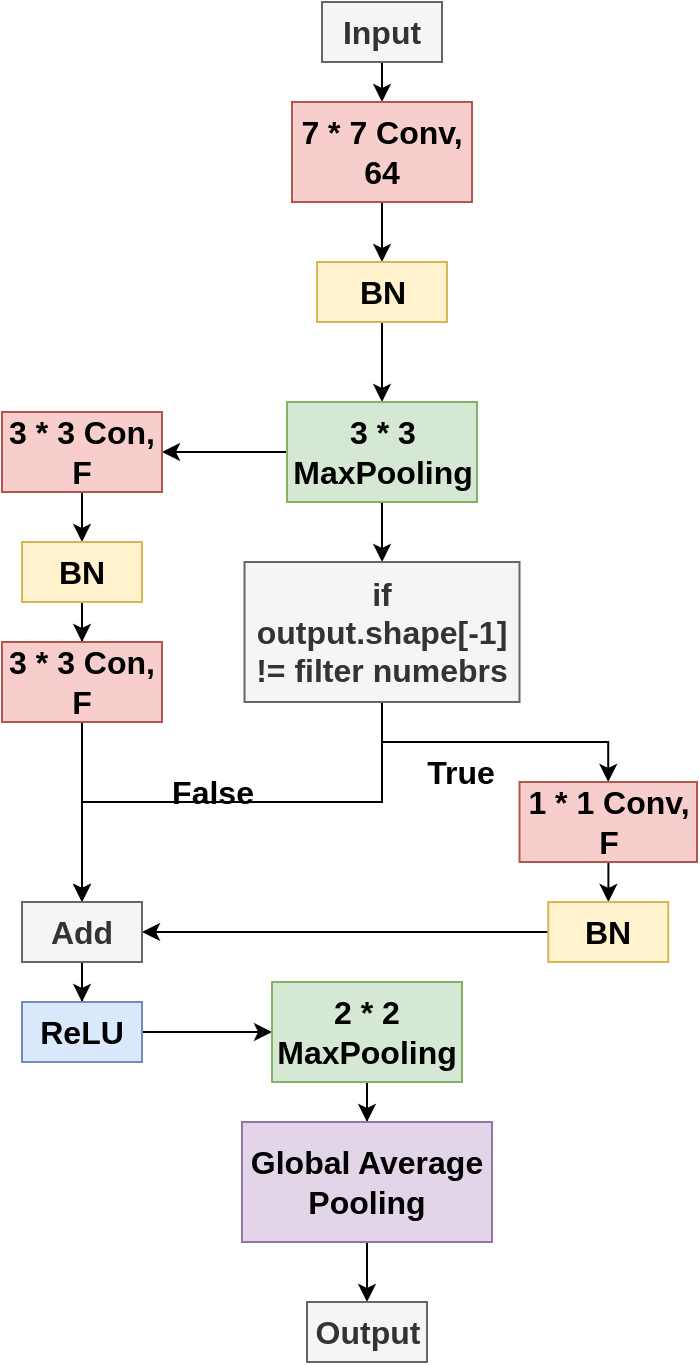 <mxfile version="24.2.1" type="device">
  <diagram name="Page-1" id="ZphA_xg8HdFeRxyIzlQZ">
    <mxGraphModel dx="1513" dy="753" grid="1" gridSize="10" guides="1" tooltips="1" connect="1" arrows="1" fold="1" page="1" pageScale="1" pageWidth="827" pageHeight="1169" math="0" shadow="0">
      <root>
        <mxCell id="0" />
        <mxCell id="1" parent="0" />
        <mxCell id="Xp3il4zkR89CgmempmyO-3" style="edgeStyle=orthogonalEdgeStyle;rounded=0;orthogonalLoop=1;jettySize=auto;html=1;exitX=0.5;exitY=1;exitDx=0;exitDy=0;entryX=0.5;entryY=0;entryDx=0;entryDy=0;" edge="1" parent="1" source="Xp3il4zkR89CgmempmyO-1" target="Xp3il4zkR89CgmempmyO-2">
          <mxGeometry relative="1" as="geometry" />
        </mxCell>
        <mxCell id="Xp3il4zkR89CgmempmyO-1" value="&lt;font style=&quot;font-size: 16px;&quot;&gt;&lt;b&gt;Input&lt;/b&gt;&lt;/font&gt;" style="rounded=0;whiteSpace=wrap;html=1;fillColor=#f5f5f5;fontColor=#333333;strokeColor=#666666;" vertex="1" parent="1">
          <mxGeometry x="-50" y="70" width="60" height="30" as="geometry" />
        </mxCell>
        <mxCell id="Xp3il4zkR89CgmempmyO-5" value="" style="edgeStyle=orthogonalEdgeStyle;rounded=0;orthogonalLoop=1;jettySize=auto;html=1;" edge="1" parent="1" source="Xp3il4zkR89CgmempmyO-2" target="Xp3il4zkR89CgmempmyO-4">
          <mxGeometry relative="1" as="geometry" />
        </mxCell>
        <mxCell id="Xp3il4zkR89CgmempmyO-2" value="&lt;span style=&quot;font-size: 16px;&quot;&gt;&lt;b&gt;7 * 7 Conv, 64&lt;/b&gt;&lt;/span&gt;" style="rounded=0;whiteSpace=wrap;html=1;fillColor=#f8cecc;strokeColor=#b85450;" vertex="1" parent="1">
          <mxGeometry x="-65" y="120" width="90" height="50" as="geometry" />
        </mxCell>
        <mxCell id="Xp3il4zkR89CgmempmyO-7" value="" style="edgeStyle=orthogonalEdgeStyle;rounded=0;orthogonalLoop=1;jettySize=auto;html=1;" edge="1" parent="1" source="Xp3il4zkR89CgmempmyO-4" target="Xp3il4zkR89CgmempmyO-6">
          <mxGeometry relative="1" as="geometry" />
        </mxCell>
        <mxCell id="Xp3il4zkR89CgmempmyO-4" value="&lt;span style=&quot;font-size: 16px;&quot;&gt;&lt;b&gt;BN&lt;/b&gt;&lt;/span&gt;" style="rounded=0;whiteSpace=wrap;html=1;fillColor=#fff2cc;strokeColor=#d6b656;" vertex="1" parent="1">
          <mxGeometry x="-52.5" y="200" width="65" height="30" as="geometry" />
        </mxCell>
        <mxCell id="Xp3il4zkR89CgmempmyO-9" value="" style="edgeStyle=orthogonalEdgeStyle;rounded=0;orthogonalLoop=1;jettySize=auto;html=1;" edge="1" parent="1" source="Xp3il4zkR89CgmempmyO-6" target="Xp3il4zkR89CgmempmyO-8">
          <mxGeometry relative="1" as="geometry" />
        </mxCell>
        <mxCell id="Xp3il4zkR89CgmempmyO-15" value="" style="edgeStyle=orthogonalEdgeStyle;rounded=0;orthogonalLoop=1;jettySize=auto;html=1;" edge="1" parent="1" source="Xp3il4zkR89CgmempmyO-6" target="Xp3il4zkR89CgmempmyO-14">
          <mxGeometry relative="1" as="geometry" />
        </mxCell>
        <mxCell id="Xp3il4zkR89CgmempmyO-6" value="&lt;span style=&quot;font-size: 16px;&quot;&gt;&lt;b&gt;3 * 3&lt;/b&gt;&lt;/span&gt;&lt;div&gt;&lt;span style=&quot;font-size: 16px;&quot;&gt;&lt;b&gt;MaxPooling&lt;/b&gt;&lt;/span&gt;&lt;/div&gt;" style="rounded=0;whiteSpace=wrap;html=1;fillColor=#d5e8d4;strokeColor=#82b366;" vertex="1" parent="1">
          <mxGeometry x="-67.5" y="270" width="95" height="50" as="geometry" />
        </mxCell>
        <mxCell id="Xp3il4zkR89CgmempmyO-11" value="" style="edgeStyle=orthogonalEdgeStyle;rounded=0;orthogonalLoop=1;jettySize=auto;html=1;" edge="1" parent="1" source="Xp3il4zkR89CgmempmyO-8" target="Xp3il4zkR89CgmempmyO-10">
          <mxGeometry relative="1" as="geometry" />
        </mxCell>
        <mxCell id="Xp3il4zkR89CgmempmyO-8" value="&lt;span style=&quot;font-size: 16px;&quot;&gt;&lt;b&gt;3 * 3 Con, F&lt;/b&gt;&lt;/span&gt;" style="rounded=0;whiteSpace=wrap;html=1;fillColor=#f8cecc;strokeColor=#b85450;" vertex="1" parent="1">
          <mxGeometry x="-210" y="275" width="80" height="40" as="geometry" />
        </mxCell>
        <mxCell id="Xp3il4zkR89CgmempmyO-13" value="" style="edgeStyle=orthogonalEdgeStyle;rounded=0;orthogonalLoop=1;jettySize=auto;html=1;" edge="1" parent="1" source="Xp3il4zkR89CgmempmyO-10" target="Xp3il4zkR89CgmempmyO-12">
          <mxGeometry relative="1" as="geometry" />
        </mxCell>
        <mxCell id="Xp3il4zkR89CgmempmyO-10" value="&lt;span style=&quot;font-size: 16px;&quot;&gt;&lt;b&gt;BN&lt;/b&gt;&lt;/span&gt;" style="rounded=0;whiteSpace=wrap;html=1;fillColor=#fff2cc;strokeColor=#d6b656;" vertex="1" parent="1">
          <mxGeometry x="-200" y="340" width="60" height="30" as="geometry" />
        </mxCell>
        <mxCell id="Xp3il4zkR89CgmempmyO-20" style="edgeStyle=orthogonalEdgeStyle;rounded=0;orthogonalLoop=1;jettySize=auto;html=1;exitX=0.5;exitY=1;exitDx=0;exitDy=0;entryX=0.5;entryY=0;entryDx=0;entryDy=0;" edge="1" parent="1" source="Xp3il4zkR89CgmempmyO-12" target="Xp3il4zkR89CgmempmyO-22">
          <mxGeometry relative="1" as="geometry">
            <mxPoint x="-170" y="620" as="targetPoint" />
          </mxGeometry>
        </mxCell>
        <mxCell id="Xp3il4zkR89CgmempmyO-12" value="&lt;span style=&quot;font-size: 16px;&quot;&gt;&lt;b&gt;3 * 3 Con, F&lt;/b&gt;&lt;/span&gt;" style="rounded=0;whiteSpace=wrap;html=1;fillColor=#f8cecc;strokeColor=#b85450;" vertex="1" parent="1">
          <mxGeometry x="-210" y="390" width="80" height="40" as="geometry" />
        </mxCell>
        <mxCell id="Xp3il4zkR89CgmempmyO-17" style="edgeStyle=orthogonalEdgeStyle;rounded=0;orthogonalLoop=1;jettySize=auto;html=1;exitX=0.5;exitY=1;exitDx=0;exitDy=0;entryX=0.5;entryY=0;entryDx=0;entryDy=0;" edge="1" parent="1" source="Xp3il4zkR89CgmempmyO-14" target="Xp3il4zkR89CgmempmyO-16">
          <mxGeometry relative="1" as="geometry" />
        </mxCell>
        <mxCell id="Xp3il4zkR89CgmempmyO-21" style="edgeStyle=orthogonalEdgeStyle;rounded=0;orthogonalLoop=1;jettySize=auto;html=1;exitX=0.5;exitY=1;exitDx=0;exitDy=0;entryX=0.5;entryY=0;entryDx=0;entryDy=0;" edge="1" parent="1" source="Xp3il4zkR89CgmempmyO-14" target="Xp3il4zkR89CgmempmyO-22">
          <mxGeometry relative="1" as="geometry">
            <mxPoint x="-140" y="610" as="targetPoint" />
          </mxGeometry>
        </mxCell>
        <mxCell id="Xp3il4zkR89CgmempmyO-14" value="&lt;span style=&quot;font-size: 16px;&quot;&gt;&lt;b&gt;if output.shape[-1] != filter numebrs&lt;/b&gt;&lt;/span&gt;" style="rounded=0;whiteSpace=wrap;html=1;fillColor=#f5f5f5;strokeColor=#666666;fontColor=#333333;" vertex="1" parent="1">
          <mxGeometry x="-88.75" y="350" width="137.5" height="70" as="geometry" />
        </mxCell>
        <mxCell id="Xp3il4zkR89CgmempmyO-19" value="" style="edgeStyle=orthogonalEdgeStyle;rounded=0;orthogonalLoop=1;jettySize=auto;html=1;" edge="1" parent="1" source="Xp3il4zkR89CgmempmyO-16" target="Xp3il4zkR89CgmempmyO-18">
          <mxGeometry relative="1" as="geometry" />
        </mxCell>
        <mxCell id="Xp3il4zkR89CgmempmyO-16" value="&lt;span style=&quot;font-size: 16px;&quot;&gt;&lt;b&gt;1 * 1 Conv, F&lt;/b&gt;&lt;/span&gt;" style="rounded=0;whiteSpace=wrap;html=1;fillColor=#f8cecc;strokeColor=#b85450;" vertex="1" parent="1">
          <mxGeometry x="48.75" y="460" width="88.75" height="40" as="geometry" />
        </mxCell>
        <mxCell id="Xp3il4zkR89CgmempmyO-25" style="edgeStyle=orthogonalEdgeStyle;rounded=0;orthogonalLoop=1;jettySize=auto;html=1;exitX=0;exitY=0.5;exitDx=0;exitDy=0;entryX=1;entryY=0.5;entryDx=0;entryDy=0;" edge="1" parent="1" source="Xp3il4zkR89CgmempmyO-18" target="Xp3il4zkR89CgmempmyO-22">
          <mxGeometry relative="1" as="geometry" />
        </mxCell>
        <mxCell id="Xp3il4zkR89CgmempmyO-18" value="&lt;span style=&quot;font-size: 16px;&quot;&gt;&lt;b&gt;BN&lt;/b&gt;&lt;/span&gt;" style="rounded=0;whiteSpace=wrap;html=1;fillColor=#fff2cc;strokeColor=#d6b656;" vertex="1" parent="1">
          <mxGeometry x="63.13" y="520" width="60" height="30" as="geometry" />
        </mxCell>
        <mxCell id="Xp3il4zkR89CgmempmyO-29" value="" style="edgeStyle=orthogonalEdgeStyle;rounded=0;orthogonalLoop=1;jettySize=auto;html=1;" edge="1" parent="1" source="Xp3il4zkR89CgmempmyO-22" target="Xp3il4zkR89CgmempmyO-28">
          <mxGeometry relative="1" as="geometry" />
        </mxCell>
        <mxCell id="Xp3il4zkR89CgmempmyO-22" value="&lt;span style=&quot;font-size: 16px;&quot;&gt;&lt;b&gt;Add&lt;/b&gt;&lt;/span&gt;" style="rounded=0;whiteSpace=wrap;html=1;fillColor=#f5f5f5;strokeColor=#666666;fontColor=#333333;" vertex="1" parent="1">
          <mxGeometry x="-200" y="520" width="60" height="30" as="geometry" />
        </mxCell>
        <mxCell id="Xp3il4zkR89CgmempmyO-26" value="&lt;b&gt;&lt;font style=&quot;font-size: 16px;&quot;&gt;False&lt;/font&gt;&lt;/b&gt;" style="text;html=1;align=center;verticalAlign=middle;resizable=0;points=[];autosize=1;strokeColor=none;fillColor=none;" vertex="1" parent="1">
          <mxGeometry x="-135" y="450" width="60" height="30" as="geometry" />
        </mxCell>
        <mxCell id="Xp3il4zkR89CgmempmyO-27" value="&lt;b&gt;&lt;font style=&quot;font-size: 16px;&quot;&gt;True&lt;/font&gt;&lt;/b&gt;" style="text;html=1;align=center;verticalAlign=middle;resizable=0;points=[];autosize=1;strokeColor=none;fillColor=none;" vertex="1" parent="1">
          <mxGeometry x="-11.25" y="440" width="60" height="30" as="geometry" />
        </mxCell>
        <mxCell id="Xp3il4zkR89CgmempmyO-31" value="" style="edgeStyle=orthogonalEdgeStyle;rounded=0;orthogonalLoop=1;jettySize=auto;html=1;" edge="1" parent="1" source="Xp3il4zkR89CgmempmyO-28" target="Xp3il4zkR89CgmempmyO-30">
          <mxGeometry relative="1" as="geometry" />
        </mxCell>
        <mxCell id="Xp3il4zkR89CgmempmyO-28" value="&lt;span style=&quot;font-size: 16px;&quot;&gt;&lt;b&gt;ReLU&lt;/b&gt;&lt;/span&gt;" style="rounded=0;whiteSpace=wrap;html=1;fillColor=#dae8fc;strokeColor=#6c8ebf;" vertex="1" parent="1">
          <mxGeometry x="-200" y="570" width="60" height="30" as="geometry" />
        </mxCell>
        <mxCell id="Xp3il4zkR89CgmempmyO-33" value="" style="edgeStyle=orthogonalEdgeStyle;rounded=0;orthogonalLoop=1;jettySize=auto;html=1;" edge="1" parent="1" source="Xp3il4zkR89CgmempmyO-30" target="Xp3il4zkR89CgmempmyO-32">
          <mxGeometry relative="1" as="geometry" />
        </mxCell>
        <mxCell id="Xp3il4zkR89CgmempmyO-30" value="&lt;span style=&quot;font-size: 16px;&quot;&gt;&lt;b&gt;2 * 2&lt;/b&gt;&lt;/span&gt;&lt;div&gt;&lt;span style=&quot;font-size: 16px;&quot;&gt;&lt;b&gt;MaxPooling&lt;/b&gt;&lt;/span&gt;&lt;/div&gt;" style="rounded=0;whiteSpace=wrap;html=1;fillColor=#d5e8d4;strokeColor=#82b366;" vertex="1" parent="1">
          <mxGeometry x="-75" y="560" width="95" height="50" as="geometry" />
        </mxCell>
        <mxCell id="Xp3il4zkR89CgmempmyO-35" value="" style="edgeStyle=orthogonalEdgeStyle;rounded=0;orthogonalLoop=1;jettySize=auto;html=1;" edge="1" parent="1" source="Xp3il4zkR89CgmempmyO-32" target="Xp3il4zkR89CgmempmyO-34">
          <mxGeometry relative="1" as="geometry" />
        </mxCell>
        <mxCell id="Xp3il4zkR89CgmempmyO-32" value="&lt;span style=&quot;font-size: 16px;&quot;&gt;&lt;b&gt;Global Average Pooling&lt;/b&gt;&lt;/span&gt;" style="rounded=0;whiteSpace=wrap;html=1;fillColor=#e1d5e7;strokeColor=#9673a6;" vertex="1" parent="1">
          <mxGeometry x="-90" y="630" width="125" height="60" as="geometry" />
        </mxCell>
        <mxCell id="Xp3il4zkR89CgmempmyO-34" value="&lt;font style=&quot;font-size: 16px;&quot;&gt;&lt;b&gt;Output&lt;/b&gt;&lt;/font&gt;" style="rounded=0;whiteSpace=wrap;html=1;fillColor=#f5f5f5;fontColor=#333333;strokeColor=#666666;" vertex="1" parent="1">
          <mxGeometry x="-57.5" y="720" width="60" height="30" as="geometry" />
        </mxCell>
      </root>
    </mxGraphModel>
  </diagram>
</mxfile>
